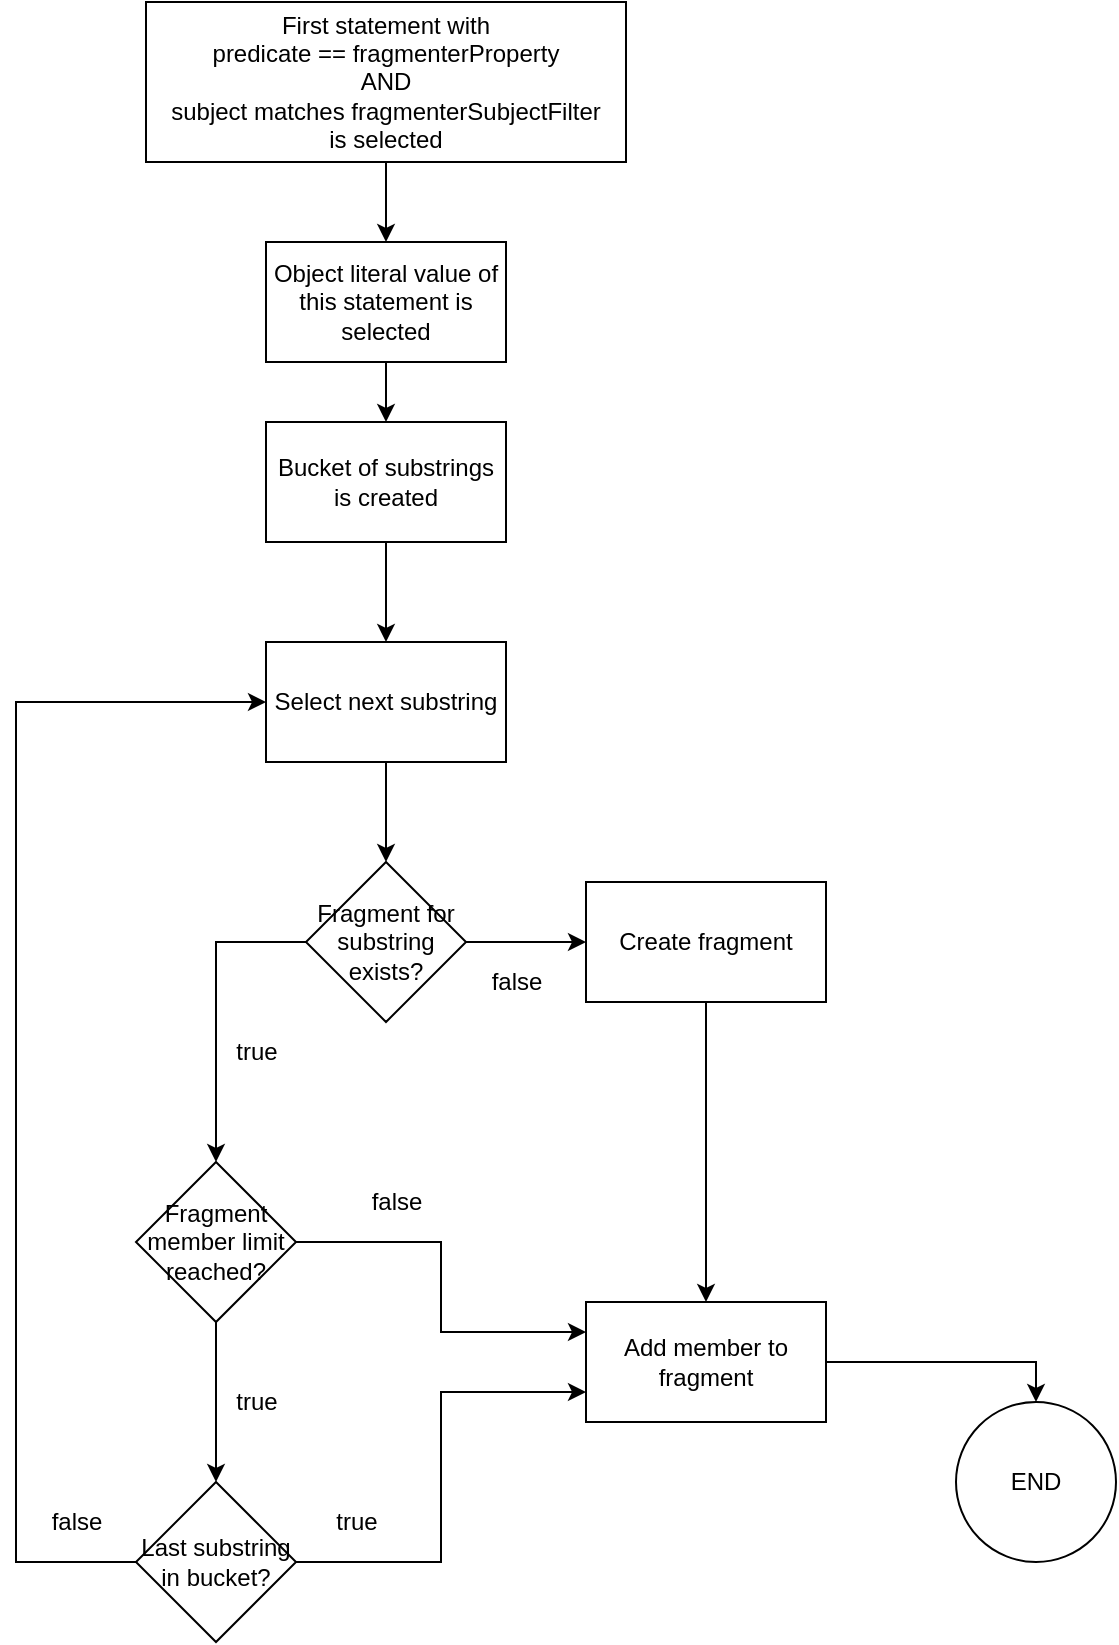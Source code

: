 <mxfile version="20.8.18" type="google"><diagram name="Page-1" id="kUiTxqWZrnHYAgSIIgMx"><mxGraphModel grid="1" page="1" gridSize="10" guides="1" tooltips="1" connect="1" arrows="1" fold="1" pageScale="1" pageWidth="850" pageHeight="1100" math="0" shadow="0"><root><mxCell id="0"/><mxCell id="1" parent="0"/><mxCell id="tTFecD0lmR6uM9GobXcT-3" style="edgeStyle=orthogonalEdgeStyle;rounded=0;orthogonalLoop=1;jettySize=auto;html=1;entryX=0.5;entryY=0;entryDx=0;entryDy=0;" edge="1" parent="1" source="tTFecD0lmR6uM9GobXcT-1" target="tTFecD0lmR6uM9GobXcT-2"><mxGeometry relative="1" as="geometry"/></mxCell><mxCell id="tTFecD0lmR6uM9GobXcT-1" value="&lt;div&gt;First statement with &lt;br&gt;&lt;/div&gt;&lt;div&gt;predicate == fragmenterProperty&lt;/div&gt;&lt;div&gt;AND&lt;/div&gt;&lt;div&gt;subject matches fragmenterSubjectFilter&lt;/div&gt;&lt;div&gt;is selected&lt;br&gt;&lt;/div&gt;" style="rounded=0;whiteSpace=wrap;html=1;" vertex="1" parent="1"><mxGeometry x="305" y="20" width="240" height="80" as="geometry"/></mxCell><mxCell id="tTFecD0lmR6uM9GobXcT-7" value="" style="edgeStyle=orthogonalEdgeStyle;rounded=0;orthogonalLoop=1;jettySize=auto;html=1;" edge="1" parent="1" source="tTFecD0lmR6uM9GobXcT-2" target="tTFecD0lmR6uM9GobXcT-6"><mxGeometry relative="1" as="geometry"/></mxCell><mxCell id="tTFecD0lmR6uM9GobXcT-2" value="Object literal value of this statement is selected" style="rounded=0;whiteSpace=wrap;html=1;" vertex="1" parent="1"><mxGeometry x="365" y="140" width="120" height="60" as="geometry"/></mxCell><mxCell id="tTFecD0lmR6uM9GobXcT-11" value="" style="edgeStyle=orthogonalEdgeStyle;rounded=0;orthogonalLoop=1;jettySize=auto;html=1;" edge="1" parent="1" source="tTFecD0lmR6uM9GobXcT-6" target="tTFecD0lmR6uM9GobXcT-10"><mxGeometry relative="1" as="geometry"/></mxCell><mxCell id="tTFecD0lmR6uM9GobXcT-6" value="Bucket of substrings is created" style="rounded=0;whiteSpace=wrap;html=1;" vertex="1" parent="1"><mxGeometry x="365" y="230" width="120" height="60" as="geometry"/></mxCell><mxCell id="tTFecD0lmR6uM9GobXcT-13" value="" style="edgeStyle=orthogonalEdgeStyle;rounded=0;orthogonalLoop=1;jettySize=auto;html=1;" edge="1" parent="1" source="tTFecD0lmR6uM9GobXcT-10" target="tTFecD0lmR6uM9GobXcT-12"><mxGeometry relative="1" as="geometry"/></mxCell><mxCell id="tTFecD0lmR6uM9GobXcT-10" value="Select next substring" style="rounded=0;whiteSpace=wrap;html=1;" vertex="1" parent="1"><mxGeometry x="365" y="340" width="120" height="60" as="geometry"/></mxCell><mxCell id="tTFecD0lmR6uM9GobXcT-15" value="" style="edgeStyle=orthogonalEdgeStyle;rounded=0;orthogonalLoop=1;jettySize=auto;html=1;" edge="1" parent="1" source="tTFecD0lmR6uM9GobXcT-12" target="tTFecD0lmR6uM9GobXcT-17"><mxGeometry relative="1" as="geometry"><mxPoint x="340" y="600" as="targetPoint"/></mxGeometry></mxCell><mxCell id="tTFecD0lmR6uM9GobXcT-24" value="" style="edgeStyle=orthogonalEdgeStyle;rounded=0;orthogonalLoop=1;jettySize=auto;html=1;" edge="1" parent="1" source="tTFecD0lmR6uM9GobXcT-12" target="tTFecD0lmR6uM9GobXcT-23"><mxGeometry relative="1" as="geometry"/></mxCell><mxCell id="tTFecD0lmR6uM9GobXcT-12" value="Fragment for substring exists?" style="rhombus;whiteSpace=wrap;html=1;rounded=0;" vertex="1" parent="1"><mxGeometry x="385" y="450" width="80" height="80" as="geometry"/></mxCell><mxCell id="tTFecD0lmR6uM9GobXcT-16" value="true" style="text;html=1;align=center;verticalAlign=middle;resizable=0;points=[];autosize=1;strokeColor=none;fillColor=none;" vertex="1" parent="1"><mxGeometry x="340" y="530" width="40" height="30" as="geometry"/></mxCell><mxCell id="tTFecD0lmR6uM9GobXcT-20" value="" style="edgeStyle=orthogonalEdgeStyle;rounded=0;orthogonalLoop=1;jettySize=auto;html=1;" edge="1" parent="1" source="tTFecD0lmR6uM9GobXcT-17" target="tTFecD0lmR6uM9GobXcT-19"><mxGeometry relative="1" as="geometry"/></mxCell><mxCell id="tTFecD0lmR6uM9GobXcT-30" value="" style="edgeStyle=orthogonalEdgeStyle;rounded=0;orthogonalLoop=1;jettySize=auto;html=1;entryX=0;entryY=0.25;entryDx=0;entryDy=0;" edge="1" parent="1" source="tTFecD0lmR6uM9GobXcT-17" target="tTFecD0lmR6uM9GobXcT-29"><mxGeometry relative="1" as="geometry"/></mxCell><mxCell id="tTFecD0lmR6uM9GobXcT-17" value="Fragment member limit reached?" style="rhombus;whiteSpace=wrap;html=1;" vertex="1" parent="1"><mxGeometry x="300" y="600" width="80" height="80" as="geometry"/></mxCell><mxCell id="tTFecD0lmR6uM9GobXcT-34" style="edgeStyle=orthogonalEdgeStyle;rounded=0;orthogonalLoop=1;jettySize=auto;html=1;entryX=0;entryY=0.75;entryDx=0;entryDy=0;" edge="1" parent="1" source="tTFecD0lmR6uM9GobXcT-19" target="tTFecD0lmR6uM9GobXcT-29"><mxGeometry relative="1" as="geometry"><mxPoint x="510" y="800" as="targetPoint"/></mxGeometry></mxCell><mxCell id="tTFecD0lmR6uM9GobXcT-36" style="edgeStyle=orthogonalEdgeStyle;rounded=0;orthogonalLoop=1;jettySize=auto;html=1;entryX=0;entryY=0.5;entryDx=0;entryDy=0;" edge="1" parent="1" source="tTFecD0lmR6uM9GobXcT-19" target="tTFecD0lmR6uM9GobXcT-10"><mxGeometry relative="1" as="geometry"><Array as="points"><mxPoint x="240" y="800"/><mxPoint x="240" y="370"/></Array></mxGeometry></mxCell><mxCell id="tTFecD0lmR6uM9GobXcT-19" value="Last substring in bucket?" style="rhombus;whiteSpace=wrap;html=1;" vertex="1" parent="1"><mxGeometry x="300" y="760" width="80" height="80" as="geometry"/></mxCell><mxCell id="tTFecD0lmR6uM9GobXcT-32" style="edgeStyle=orthogonalEdgeStyle;rounded=0;orthogonalLoop=1;jettySize=auto;html=1;entryX=0.5;entryY=0;entryDx=0;entryDy=0;" edge="1" parent="1" source="tTFecD0lmR6uM9GobXcT-23" target="tTFecD0lmR6uM9GobXcT-29"><mxGeometry relative="1" as="geometry"/></mxCell><mxCell id="tTFecD0lmR6uM9GobXcT-23" value="Create fragment" style="whiteSpace=wrap;html=1;rounded=0;" vertex="1" parent="1"><mxGeometry x="525" y="460" width="120" height="60" as="geometry"/></mxCell><mxCell id="tTFecD0lmR6uM9GobXcT-25" value="END" style="ellipse;whiteSpace=wrap;html=1;aspect=fixed;" vertex="1" parent="1"><mxGeometry x="710" y="720" width="80" height="80" as="geometry"/></mxCell><mxCell id="tTFecD0lmR6uM9GobXcT-27" value="false" style="text;html=1;align=center;verticalAlign=middle;resizable=0;points=[];autosize=1;strokeColor=none;fillColor=none;" vertex="1" parent="1"><mxGeometry x="465" y="495" width="50" height="30" as="geometry"/></mxCell><mxCell id="tTFecD0lmR6uM9GobXcT-28" value="true" style="text;html=1;align=center;verticalAlign=middle;resizable=0;points=[];autosize=1;strokeColor=none;fillColor=none;" vertex="1" parent="1"><mxGeometry x="340" y="705" width="40" height="30" as="geometry"/></mxCell><mxCell id="tTFecD0lmR6uM9GobXcT-33" style="edgeStyle=orthogonalEdgeStyle;rounded=0;orthogonalLoop=1;jettySize=auto;html=1;entryX=0.5;entryY=0;entryDx=0;entryDy=0;" edge="1" parent="1" source="tTFecD0lmR6uM9GobXcT-29" target="tTFecD0lmR6uM9GobXcT-25"><mxGeometry relative="1" as="geometry"/></mxCell><mxCell id="tTFecD0lmR6uM9GobXcT-29" value="Add member to fragment" style="whiteSpace=wrap;html=1;" vertex="1" parent="1"><mxGeometry x="525" y="670" width="120" height="60" as="geometry"/></mxCell><mxCell id="tTFecD0lmR6uM9GobXcT-31" value="false" style="text;html=1;align=center;verticalAlign=middle;resizable=0;points=[];autosize=1;strokeColor=none;fillColor=none;" vertex="1" parent="1"><mxGeometry x="405" y="605" width="50" height="30" as="geometry"/></mxCell><mxCell id="tTFecD0lmR6uM9GobXcT-35" value="true" style="text;html=1;align=center;verticalAlign=middle;resizable=0;points=[];autosize=1;strokeColor=none;fillColor=none;" vertex="1" parent="1"><mxGeometry x="390" y="765" width="40" height="30" as="geometry"/></mxCell><mxCell id="tTFecD0lmR6uM9GobXcT-37" value="false" style="text;html=1;align=center;verticalAlign=middle;resizable=0;points=[];autosize=1;strokeColor=none;fillColor=none;" vertex="1" parent="1"><mxGeometry x="245" y="765" width="50" height="30" as="geometry"/></mxCell></root></mxGraphModel></diagram></mxfile>